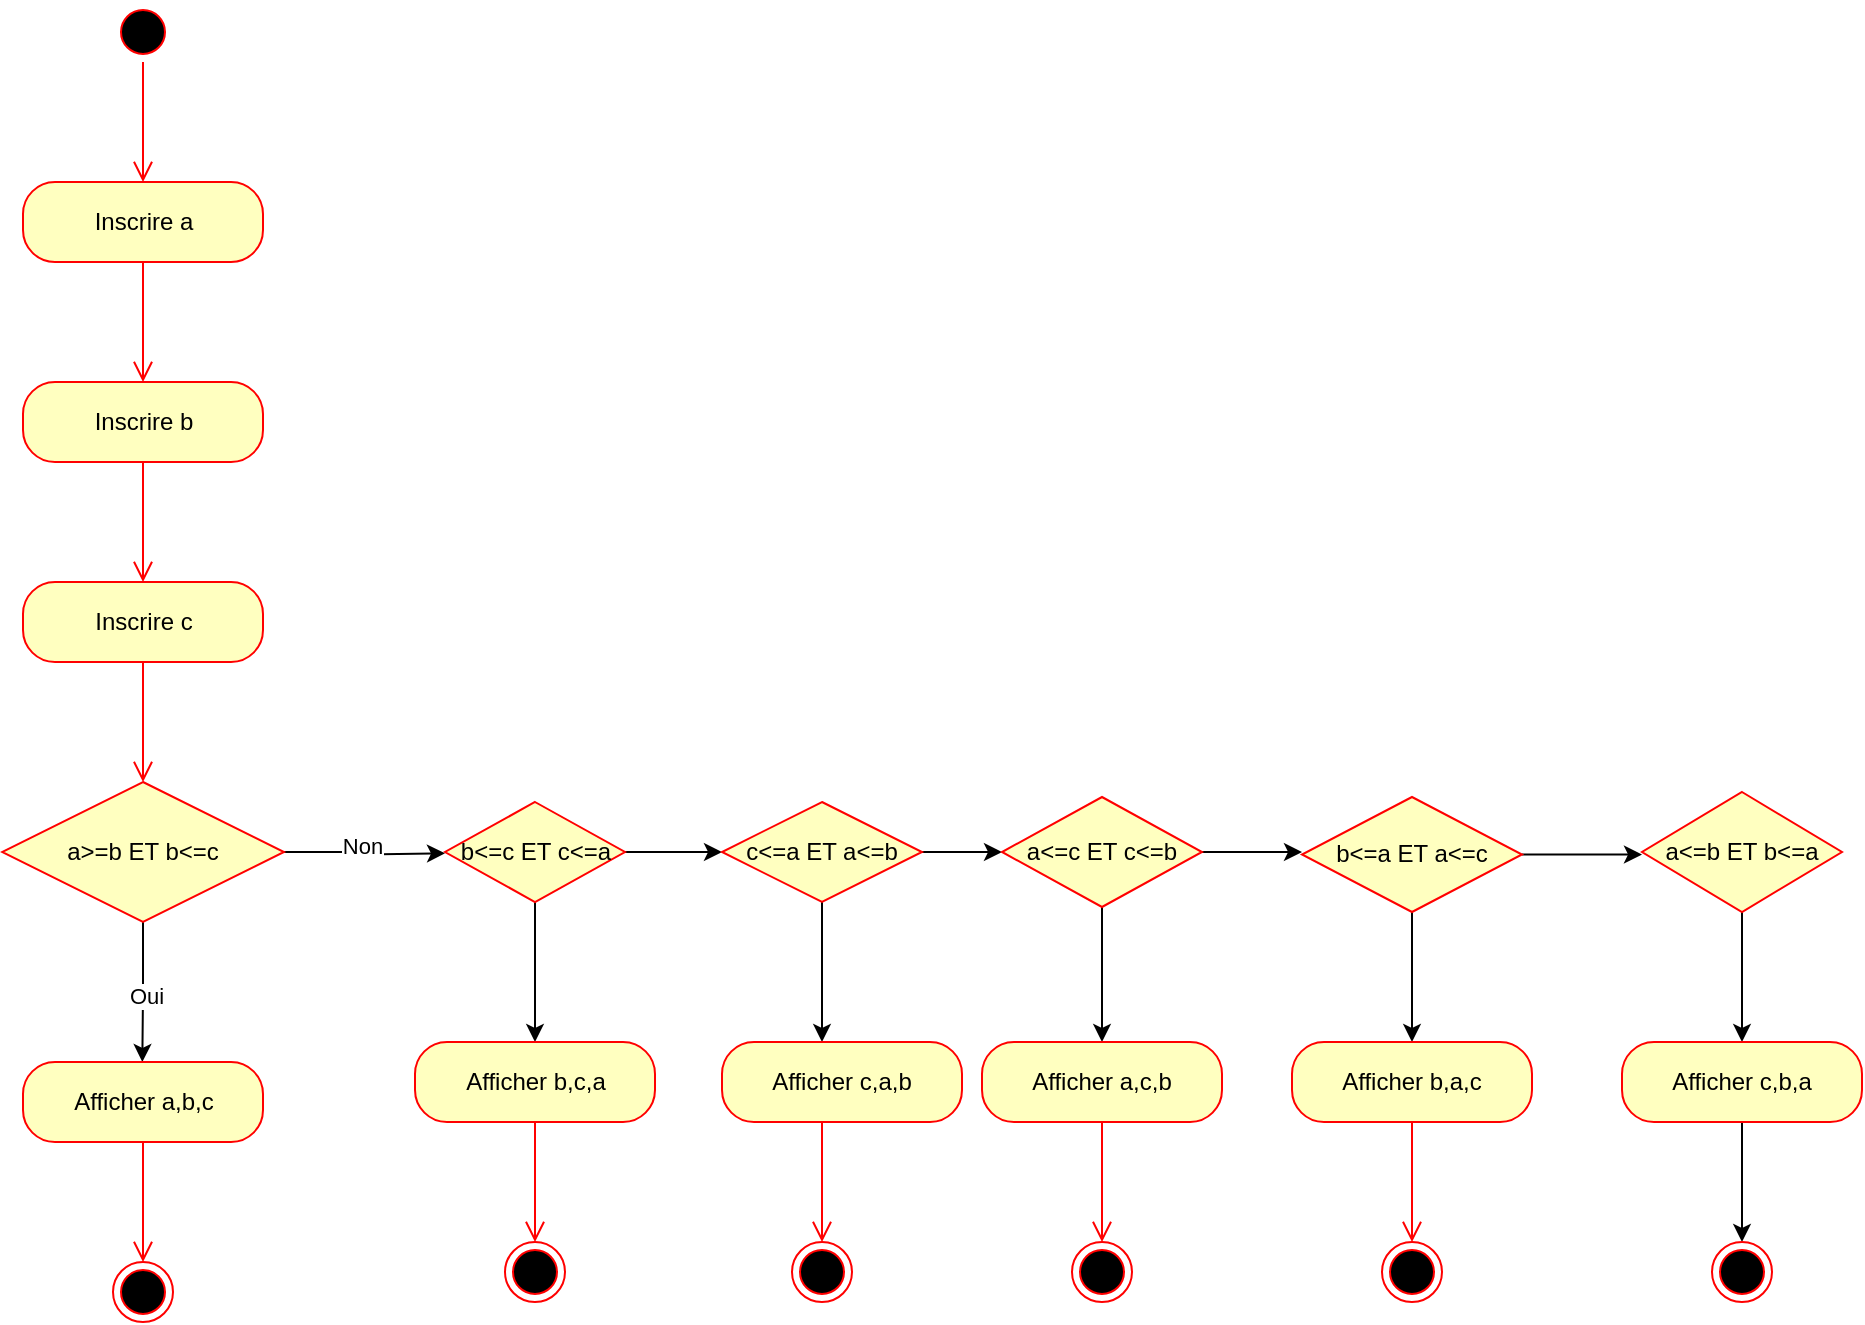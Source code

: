 <mxfile version="22.0.3" type="device">
  <diagram name="Page-1" id="aEG18PFywMH1lhwkNix8">
    <mxGraphModel dx="587" dy="605" grid="1" gridSize="10" guides="1" tooltips="1" connect="1" arrows="1" fold="1" page="1" pageScale="1" pageWidth="827" pageHeight="1169" math="0" shadow="0">
      <root>
        <mxCell id="0" />
        <mxCell id="1" parent="0" />
        <mxCell id="y9fSMD07-iGmlU_4cDuL-1" value="" style="ellipse;html=1;shape=startState;fillColor=#000000;strokeColor=#ff0000;" vertex="1" parent="1">
          <mxGeometry x="105.5" y="40" width="30" height="30" as="geometry" />
        </mxCell>
        <mxCell id="y9fSMD07-iGmlU_4cDuL-2" value="" style="edgeStyle=orthogonalEdgeStyle;html=1;verticalAlign=bottom;endArrow=open;endSize=8;strokeColor=#ff0000;rounded=0;" edge="1" source="y9fSMD07-iGmlU_4cDuL-1" parent="1">
          <mxGeometry relative="1" as="geometry">
            <mxPoint x="120.5" y="130" as="targetPoint" />
          </mxGeometry>
        </mxCell>
        <mxCell id="y9fSMD07-iGmlU_4cDuL-3" value="Inscrire a" style="rounded=1;whiteSpace=wrap;html=1;arcSize=40;fontColor=#000000;fillColor=#ffffc0;strokeColor=#ff0000;" vertex="1" parent="1">
          <mxGeometry x="60.5" y="130" width="120" height="40" as="geometry" />
        </mxCell>
        <mxCell id="y9fSMD07-iGmlU_4cDuL-4" value="" style="edgeStyle=orthogonalEdgeStyle;html=1;verticalAlign=bottom;endArrow=open;endSize=8;strokeColor=#ff0000;rounded=0;" edge="1" source="y9fSMD07-iGmlU_4cDuL-3" parent="1">
          <mxGeometry relative="1" as="geometry">
            <mxPoint x="120.5" y="230" as="targetPoint" />
          </mxGeometry>
        </mxCell>
        <mxCell id="y9fSMD07-iGmlU_4cDuL-5" value="Inscrire b" style="rounded=1;whiteSpace=wrap;html=1;arcSize=40;fontColor=#000000;fillColor=#ffffc0;strokeColor=#ff0000;" vertex="1" parent="1">
          <mxGeometry x="60.5" y="230" width="120" height="40" as="geometry" />
        </mxCell>
        <mxCell id="y9fSMD07-iGmlU_4cDuL-6" value="" style="edgeStyle=orthogonalEdgeStyle;html=1;verticalAlign=bottom;endArrow=open;endSize=8;strokeColor=#ff0000;rounded=0;" edge="1" source="y9fSMD07-iGmlU_4cDuL-5" parent="1">
          <mxGeometry relative="1" as="geometry">
            <mxPoint x="120.5" y="330" as="targetPoint" />
          </mxGeometry>
        </mxCell>
        <mxCell id="y9fSMD07-iGmlU_4cDuL-7" value="Inscrire c" style="rounded=1;whiteSpace=wrap;html=1;arcSize=40;fontColor=#000000;fillColor=#ffffc0;strokeColor=#ff0000;" vertex="1" parent="1">
          <mxGeometry x="60.5" y="330" width="120" height="40" as="geometry" />
        </mxCell>
        <mxCell id="y9fSMD07-iGmlU_4cDuL-8" value="" style="edgeStyle=orthogonalEdgeStyle;html=1;verticalAlign=bottom;endArrow=open;endSize=8;strokeColor=#ff0000;rounded=0;" edge="1" source="y9fSMD07-iGmlU_4cDuL-7" parent="1">
          <mxGeometry relative="1" as="geometry">
            <mxPoint x="120.5" y="430" as="targetPoint" />
          </mxGeometry>
        </mxCell>
        <mxCell id="y9fSMD07-iGmlU_4cDuL-14" style="edgeStyle=orthogonalEdgeStyle;rounded=0;orthogonalLoop=1;jettySize=auto;html=1;exitX=0.5;exitY=1;exitDx=0;exitDy=0;" edge="1" parent="1" source="y9fSMD07-iGmlU_4cDuL-11">
          <mxGeometry relative="1" as="geometry">
            <mxPoint x="120.167" y="570" as="targetPoint" />
          </mxGeometry>
        </mxCell>
        <mxCell id="y9fSMD07-iGmlU_4cDuL-16" value="Oui" style="edgeLabel;html=1;align=center;verticalAlign=middle;resizable=0;points=[];" vertex="1" connectable="0" parent="y9fSMD07-iGmlU_4cDuL-14">
          <mxGeometry x="0.04" y="1" relative="1" as="geometry">
            <mxPoint as="offset" />
          </mxGeometry>
        </mxCell>
        <mxCell id="y9fSMD07-iGmlU_4cDuL-15" style="edgeStyle=orthogonalEdgeStyle;rounded=0;orthogonalLoop=1;jettySize=auto;html=1;exitX=1;exitY=0.5;exitDx=0;exitDy=0;" edge="1" parent="1" source="y9fSMD07-iGmlU_4cDuL-11">
          <mxGeometry relative="1" as="geometry">
            <mxPoint x="271.5" y="465.667" as="targetPoint" />
          </mxGeometry>
        </mxCell>
        <mxCell id="y9fSMD07-iGmlU_4cDuL-17" value="Non" style="edgeLabel;html=1;align=center;verticalAlign=middle;resizable=0;points=[];" vertex="1" connectable="0" parent="y9fSMD07-iGmlU_4cDuL-15">
          <mxGeometry x="-0.058" y="3" relative="1" as="geometry">
            <mxPoint as="offset" />
          </mxGeometry>
        </mxCell>
        <mxCell id="y9fSMD07-iGmlU_4cDuL-11" value="a&amp;gt;=b ET b&amp;lt;=c" style="rhombus;whiteSpace=wrap;html=1;fontColor=#000000;fillColor=#ffffc0;strokeColor=#ff0000;" vertex="1" parent="1">
          <mxGeometry x="50" y="430" width="141" height="70" as="geometry" />
        </mxCell>
        <mxCell id="y9fSMD07-iGmlU_4cDuL-18" value="Afficher a,b,c" style="rounded=1;whiteSpace=wrap;html=1;arcSize=40;fontColor=#000000;fillColor=#ffffc0;strokeColor=#ff0000;" vertex="1" parent="1">
          <mxGeometry x="60.5" y="570" width="120" height="40" as="geometry" />
        </mxCell>
        <mxCell id="y9fSMD07-iGmlU_4cDuL-19" value="" style="edgeStyle=orthogonalEdgeStyle;html=1;verticalAlign=bottom;endArrow=open;endSize=8;strokeColor=#ff0000;rounded=0;" edge="1" source="y9fSMD07-iGmlU_4cDuL-18" parent="1">
          <mxGeometry relative="1" as="geometry">
            <mxPoint x="120.5" y="670" as="targetPoint" />
          </mxGeometry>
        </mxCell>
        <mxCell id="y9fSMD07-iGmlU_4cDuL-20" value="" style="ellipse;html=1;shape=endState;fillColor=#000000;strokeColor=#ff0000;" vertex="1" parent="1">
          <mxGeometry x="105.5" y="670" width="30" height="30" as="geometry" />
        </mxCell>
        <mxCell id="y9fSMD07-iGmlU_4cDuL-24" style="edgeStyle=orthogonalEdgeStyle;rounded=0;orthogonalLoop=1;jettySize=auto;html=1;" edge="1" parent="1" source="y9fSMD07-iGmlU_4cDuL-21">
          <mxGeometry relative="1" as="geometry">
            <mxPoint x="410" y="465" as="targetPoint" />
          </mxGeometry>
        </mxCell>
        <mxCell id="y9fSMD07-iGmlU_4cDuL-25" style="edgeStyle=orthogonalEdgeStyle;rounded=0;orthogonalLoop=1;jettySize=auto;html=1;" edge="1" parent="1" source="y9fSMD07-iGmlU_4cDuL-21">
          <mxGeometry relative="1" as="geometry">
            <mxPoint x="316.5" y="560" as="targetPoint" />
          </mxGeometry>
        </mxCell>
        <mxCell id="y9fSMD07-iGmlU_4cDuL-21" value="b&amp;lt;=c ET c&amp;lt;=a" style="rhombus;whiteSpace=wrap;html=1;fontColor=#000000;fillColor=#ffffc0;strokeColor=#ff0000;" vertex="1" parent="1">
          <mxGeometry x="271.5" y="440" width="90" height="50" as="geometry" />
        </mxCell>
        <mxCell id="y9fSMD07-iGmlU_4cDuL-26" value="Afficher b,c,a" style="rounded=1;whiteSpace=wrap;html=1;arcSize=40;fontColor=#000000;fillColor=#ffffc0;strokeColor=#ff0000;" vertex="1" parent="1">
          <mxGeometry x="256.5" y="560" width="120" height="40" as="geometry" />
        </mxCell>
        <mxCell id="y9fSMD07-iGmlU_4cDuL-27" value="" style="edgeStyle=orthogonalEdgeStyle;html=1;verticalAlign=bottom;endArrow=open;endSize=8;strokeColor=#ff0000;rounded=0;" edge="1" source="y9fSMD07-iGmlU_4cDuL-26" parent="1">
          <mxGeometry relative="1" as="geometry">
            <mxPoint x="316.5" y="660" as="targetPoint" />
          </mxGeometry>
        </mxCell>
        <mxCell id="y9fSMD07-iGmlU_4cDuL-29" value="" style="ellipse;html=1;shape=endState;fillColor=#000000;strokeColor=#ff0000;" vertex="1" parent="1">
          <mxGeometry x="301.5" y="660" width="30" height="30" as="geometry" />
        </mxCell>
        <mxCell id="y9fSMD07-iGmlU_4cDuL-33" style="edgeStyle=orthogonalEdgeStyle;rounded=0;orthogonalLoop=1;jettySize=auto;html=1;" edge="1" parent="1" source="y9fSMD07-iGmlU_4cDuL-30">
          <mxGeometry relative="1" as="geometry">
            <mxPoint x="460" y="560" as="targetPoint" />
          </mxGeometry>
        </mxCell>
        <mxCell id="y9fSMD07-iGmlU_4cDuL-34" style="edgeStyle=orthogonalEdgeStyle;rounded=0;orthogonalLoop=1;jettySize=auto;html=1;" edge="1" parent="1" source="y9fSMD07-iGmlU_4cDuL-30">
          <mxGeometry relative="1" as="geometry">
            <mxPoint x="550" y="465" as="targetPoint" />
          </mxGeometry>
        </mxCell>
        <mxCell id="y9fSMD07-iGmlU_4cDuL-30" value="c&amp;lt;=a ET a&amp;lt;=b" style="rhombus;whiteSpace=wrap;html=1;fontColor=#000000;fillColor=#ffffc0;strokeColor=#ff0000;" vertex="1" parent="1">
          <mxGeometry x="410" y="440" width="100" height="50" as="geometry" />
        </mxCell>
        <mxCell id="y9fSMD07-iGmlU_4cDuL-35" value="Afficher c,a,b" style="rounded=1;whiteSpace=wrap;html=1;arcSize=40;fontColor=#000000;fillColor=#ffffc0;strokeColor=#ff0000;" vertex="1" parent="1">
          <mxGeometry x="410" y="560" width="120" height="40" as="geometry" />
        </mxCell>
        <mxCell id="y9fSMD07-iGmlU_4cDuL-36" value="" style="edgeStyle=orthogonalEdgeStyle;html=1;verticalAlign=bottom;endArrow=open;endSize=8;strokeColor=#ff0000;rounded=0;" edge="1" parent="1">
          <mxGeometry relative="1" as="geometry">
            <mxPoint x="460" y="660" as="targetPoint" />
            <mxPoint x="460" y="600" as="sourcePoint" />
          </mxGeometry>
        </mxCell>
        <mxCell id="y9fSMD07-iGmlU_4cDuL-42" style="edgeStyle=orthogonalEdgeStyle;rounded=0;orthogonalLoop=1;jettySize=auto;html=1;" edge="1" parent="1" source="y9fSMD07-iGmlU_4cDuL-39">
          <mxGeometry relative="1" as="geometry">
            <mxPoint x="600" y="560" as="targetPoint" />
          </mxGeometry>
        </mxCell>
        <mxCell id="y9fSMD07-iGmlU_4cDuL-43" style="edgeStyle=orthogonalEdgeStyle;rounded=0;orthogonalLoop=1;jettySize=auto;html=1;" edge="1" parent="1" source="y9fSMD07-iGmlU_4cDuL-39">
          <mxGeometry relative="1" as="geometry">
            <mxPoint x="700" y="465" as="targetPoint" />
          </mxGeometry>
        </mxCell>
        <mxCell id="y9fSMD07-iGmlU_4cDuL-39" value="a&amp;lt;=c ET c&amp;lt;=b" style="rhombus;whiteSpace=wrap;html=1;fontColor=#000000;fillColor=#ffffc0;strokeColor=#ff0000;" vertex="1" parent="1">
          <mxGeometry x="550" y="437.5" width="100" height="55" as="geometry" />
        </mxCell>
        <mxCell id="y9fSMD07-iGmlU_4cDuL-49" style="edgeStyle=orthogonalEdgeStyle;rounded=0;orthogonalLoop=1;jettySize=auto;html=1;" edge="1" parent="1" source="y9fSMD07-iGmlU_4cDuL-44">
          <mxGeometry relative="1" as="geometry">
            <mxPoint x="755" y="560" as="targetPoint" />
          </mxGeometry>
        </mxCell>
        <mxCell id="y9fSMD07-iGmlU_4cDuL-50" style="edgeStyle=orthogonalEdgeStyle;rounded=0;orthogonalLoop=1;jettySize=auto;html=1;" edge="1" parent="1" source="y9fSMD07-iGmlU_4cDuL-44">
          <mxGeometry relative="1" as="geometry">
            <mxPoint x="870" y="466.25" as="targetPoint" />
          </mxGeometry>
        </mxCell>
        <mxCell id="y9fSMD07-iGmlU_4cDuL-44" value="b&amp;lt;=a ET a&amp;lt;=c" style="rhombus;whiteSpace=wrap;html=1;fontColor=#000000;fillColor=#ffffc0;strokeColor=#ff0000;" vertex="1" parent="1">
          <mxGeometry x="700" y="437.5" width="110" height="57.5" as="geometry" />
        </mxCell>
        <mxCell id="y9fSMD07-iGmlU_4cDuL-47" value="Afficher a,c,b" style="rounded=1;whiteSpace=wrap;html=1;arcSize=40;fontColor=#000000;fillColor=#ffffc0;strokeColor=#ff0000;" vertex="1" parent="1">
          <mxGeometry x="540" y="560" width="120" height="40" as="geometry" />
        </mxCell>
        <mxCell id="y9fSMD07-iGmlU_4cDuL-48" value="" style="edgeStyle=orthogonalEdgeStyle;html=1;verticalAlign=bottom;endArrow=open;endSize=8;strokeColor=#ff0000;rounded=0;" edge="1" source="y9fSMD07-iGmlU_4cDuL-47" parent="1">
          <mxGeometry relative="1" as="geometry">
            <mxPoint x="600" y="660" as="targetPoint" />
          </mxGeometry>
        </mxCell>
        <mxCell id="y9fSMD07-iGmlU_4cDuL-58" style="edgeStyle=orthogonalEdgeStyle;rounded=0;orthogonalLoop=1;jettySize=auto;html=1;entryX=0.5;entryY=0;entryDx=0;entryDy=0;" edge="1" parent="1" source="y9fSMD07-iGmlU_4cDuL-51" target="y9fSMD07-iGmlU_4cDuL-56">
          <mxGeometry relative="1" as="geometry">
            <mxPoint x="920" y="530" as="targetPoint" />
          </mxGeometry>
        </mxCell>
        <mxCell id="y9fSMD07-iGmlU_4cDuL-51" value="a&amp;lt;=b ET b&amp;lt;=a" style="rhombus;whiteSpace=wrap;html=1;fontColor=#000000;fillColor=#ffffc0;strokeColor=#ff0000;" vertex="1" parent="1">
          <mxGeometry x="870" y="435" width="100" height="60" as="geometry" />
        </mxCell>
        <mxCell id="y9fSMD07-iGmlU_4cDuL-54" value="Afficher b,a,c" style="rounded=1;whiteSpace=wrap;html=1;arcSize=40;fontColor=#000000;fillColor=#ffffc0;strokeColor=#ff0000;" vertex="1" parent="1">
          <mxGeometry x="695" y="560" width="120" height="40" as="geometry" />
        </mxCell>
        <mxCell id="y9fSMD07-iGmlU_4cDuL-55" value="" style="edgeStyle=orthogonalEdgeStyle;html=1;verticalAlign=bottom;endArrow=open;endSize=8;strokeColor=#ff0000;rounded=0;" edge="1" source="y9fSMD07-iGmlU_4cDuL-54" parent="1">
          <mxGeometry relative="1" as="geometry">
            <mxPoint x="755" y="660" as="targetPoint" />
          </mxGeometry>
        </mxCell>
        <mxCell id="y9fSMD07-iGmlU_4cDuL-59" style="edgeStyle=orthogonalEdgeStyle;rounded=0;orthogonalLoop=1;jettySize=auto;html=1;" edge="1" parent="1" source="y9fSMD07-iGmlU_4cDuL-56">
          <mxGeometry relative="1" as="geometry">
            <mxPoint x="920" y="660" as="targetPoint" />
          </mxGeometry>
        </mxCell>
        <mxCell id="y9fSMD07-iGmlU_4cDuL-56" value="Afficher c,b,a" style="rounded=1;whiteSpace=wrap;html=1;arcSize=40;fontColor=#000000;fillColor=#ffffc0;strokeColor=#ff0000;" vertex="1" parent="1">
          <mxGeometry x="860" y="560" width="120" height="40" as="geometry" />
        </mxCell>
        <mxCell id="y9fSMD07-iGmlU_4cDuL-60" value="" style="ellipse;html=1;shape=endState;fillColor=#000000;strokeColor=#ff0000;" vertex="1" parent="1">
          <mxGeometry x="445" y="660" width="30" height="30" as="geometry" />
        </mxCell>
        <mxCell id="y9fSMD07-iGmlU_4cDuL-61" value="" style="ellipse;html=1;shape=endState;fillColor=#000000;strokeColor=#ff0000;" vertex="1" parent="1">
          <mxGeometry x="585" y="660" width="30" height="30" as="geometry" />
        </mxCell>
        <mxCell id="y9fSMD07-iGmlU_4cDuL-62" value="" style="ellipse;html=1;shape=endState;fillColor=#000000;strokeColor=#ff0000;" vertex="1" parent="1">
          <mxGeometry x="740" y="660" width="30" height="30" as="geometry" />
        </mxCell>
        <mxCell id="y9fSMD07-iGmlU_4cDuL-63" value="" style="ellipse;html=1;shape=endState;fillColor=#000000;strokeColor=#ff0000;" vertex="1" parent="1">
          <mxGeometry x="905" y="660" width="30" height="30" as="geometry" />
        </mxCell>
      </root>
    </mxGraphModel>
  </diagram>
</mxfile>
